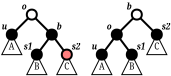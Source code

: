 <?xml version="1.0"?>
<diagram xmlns:dia="http://www.lysator.liu.se/~alla/dia/">
  <diagramdata>
    <attribute name="background">
      <color val="#ffffff"/>
    </attribute>
    <attribute name="paper">
      <composite type="paper">
        <attribute name="name">
          <string>#A4#</string>
        </attribute>
        <attribute name="tmargin">
          <real val="2.82"/>
        </attribute>
        <attribute name="bmargin">
          <real val="2.82"/>
        </attribute>
        <attribute name="lmargin">
          <real val="2.82"/>
        </attribute>
        <attribute name="rmargin">
          <real val="2.82"/>
        </attribute>
        <attribute name="is_portrait">
          <boolean val="true"/>
        </attribute>
        <attribute name="scaling">
          <real val="1"/>
        </attribute>
        <attribute name="fitto">
          <boolean val="false"/>
        </attribute>
      </composite>
    </attribute>
    <attribute name="grid">
      <composite type="grid">
        <attribute name="width_x">
          <real val="0.25"/>
        </attribute>
        <attribute name="width_y">
          <real val="0.25"/>
        </attribute>
        <attribute name="visible_x">
          <int val="2"/>
        </attribute>
        <attribute name="visible_y">
          <int val="2"/>
        </attribute>
      </composite>
    </attribute>
    <attribute name="guides">
      <composite type="guides">
        <attribute name="hguides"/>
        <attribute name="vguides"/>
      </composite>
    </attribute>
  </diagramdata>
  <layer name="Background" visible="true">
    <object type="Standard - Line" version="0" id="O0">
      <attribute name="obj_pos">
        <point val="6.5,2.75"/>
      </attribute>
      <attribute name="obj_bb">
        <rectangle val="5.7,2.7;6.55,3.8"/>
      </attribute>
      <attribute name="conn_endpoints">
        <point val="6.5,2.75"/>
        <point val="5.75,3.75"/>
      </attribute>
      <attribute name="numcp">
        <int val="1"/>
      </attribute>
      <connections>
        <connection handle="1" to="O1" connection="0"/>
      </connections>
    </object>
    <object type="Standard - Polygon" version="0" id="O1">
      <attribute name="obj_pos">
        <point val="5.75,3.75"/>
      </attribute>
      <attribute name="obj_bb">
        <rectangle val="5.225,3.725;6.275,4.775"/>
      </attribute>
      <attribute name="poly_points">
        <point val="5.75,3.75"/>
        <point val="6.25,4.75"/>
        <point val="5.25,4.75"/>
      </attribute>
      <attribute name="line_width">
        <real val="0.05"/>
      </attribute>
      <attribute name="show_background">
        <boolean val="true"/>
      </attribute>
    </object>
    <object type="Standard - Text" version="0" id="O2">
      <attribute name="obj_pos">
        <point val="5.75,4.5"/>
      </attribute>
      <attribute name="obj_bb">
        <rectangle val="5.468,4.103;6.032,4.603"/>
      </attribute>
      <attribute name="text">
        <composite type="text">
          <attribute name="string">
            <string>#A#</string>
          </attribute>
          <attribute name="font">
            <font name="Times-Roman"/>
          </attribute>
          <attribute name="height">
            <real val="0.5"/>
          </attribute>
          <attribute name="pos">
            <point val="5.75,4.5"/>
          </attribute>
          <attribute name="color">
            <color val="#000000"/>
          </attribute>
          <attribute name="alignment">
            <enum val="1"/>
          </attribute>
        </composite>
      </attribute>
    </object>
    <object type="Standard - Polygon" version="0" id="O3">
      <attribute name="obj_pos">
        <point val="8.5,2.75"/>
      </attribute>
      <attribute name="obj_bb">
        <rectangle val="7.975,2.725;9.025,3.775"/>
      </attribute>
      <attribute name="poly_points">
        <point val="8.5,2.75"/>
        <point val="9,3.75"/>
        <point val="8,3.75"/>
      </attribute>
      <attribute name="line_width">
        <real val="0.05"/>
      </attribute>
      <attribute name="show_background">
        <boolean val="true"/>
      </attribute>
    </object>
    <object type="Standard - Text" version="0" id="O4">
      <attribute name="obj_pos">
        <point val="8.5,3.5"/>
      </attribute>
      <attribute name="obj_bb">
        <rectangle val="8.233,3.103;8.767,3.603"/>
      </attribute>
      <attribute name="text">
        <composite type="text">
          <attribute name="string">
            <string>#C#</string>
          </attribute>
          <attribute name="font">
            <font name="Times-Roman"/>
          </attribute>
          <attribute name="height">
            <real val="0.5"/>
          </attribute>
          <attribute name="pos">
            <point val="8.5,3.5"/>
          </attribute>
          <attribute name="color">
            <color val="#000000"/>
          </attribute>
          <attribute name="alignment">
            <enum val="1"/>
          </attribute>
        </composite>
      </attribute>
    </object>
    <object type="Standard - Polygon" version="0" id="O5">
      <attribute name="obj_pos">
        <point val="7.25,3.75"/>
      </attribute>
      <attribute name="obj_bb">
        <rectangle val="6.725,3.725;7.775,4.775"/>
      </attribute>
      <attribute name="poly_points">
        <point val="7.25,3.75"/>
        <point val="7.75,4.75"/>
        <point val="6.75,4.75"/>
      </attribute>
      <attribute name="line_width">
        <real val="0.05"/>
      </attribute>
      <attribute name="show_background">
        <boolean val="true"/>
      </attribute>
    </object>
    <object type="Standard - Text" version="0" id="O6">
      <attribute name="obj_pos">
        <point val="7.25,4.5"/>
      </attribute>
      <attribute name="obj_bb">
        <rectangle val="6.983,4.103;7.517,4.603"/>
      </attribute>
      <attribute name="text">
        <composite type="text">
          <attribute name="string">
            <string>#B#</string>
          </attribute>
          <attribute name="font">
            <font name="Times-Roman"/>
          </attribute>
          <attribute name="height">
            <real val="0.5"/>
          </attribute>
          <attribute name="pos">
            <point val="7.25,4.5"/>
          </attribute>
          <attribute name="color">
            <color val="#000000"/>
          </attribute>
          <attribute name="alignment">
            <enum val="1"/>
          </attribute>
        </composite>
      </attribute>
    </object>
    <object type="Standard - Line" version="0" id="O7">
      <attribute name="obj_pos">
        <point val="7.5,1.75"/>
      </attribute>
      <attribute name="obj_bb">
        <rectangle val="6.45,1.7;7.55,2.8"/>
      </attribute>
      <attribute name="conn_endpoints">
        <point val="7.5,1.75"/>
        <point val="6.5,2.75"/>
      </attribute>
      <attribute name="numcp">
        <int val="1"/>
      </attribute>
    </object>
    <object type="Standard - Line" version="0" id="O8">
      <attribute name="obj_pos">
        <point val="8.5,2.75"/>
      </attribute>
      <attribute name="obj_bb">
        <rectangle val="7.45,1.7;8.55,2.8"/>
      </attribute>
      <attribute name="conn_endpoints">
        <point val="8.5,2.75"/>
        <point val="7.5,1.75"/>
      </attribute>
      <attribute name="numcp">
        <int val="1"/>
      </attribute>
      <connections>
        <connection handle="0" to="O3" connection="0"/>
      </connections>
    </object>
    <object type="Standard - Ellipse" version="0" id="O9">
      <attribute name="obj_pos">
        <point val="5.5,3.5"/>
      </attribute>
      <attribute name="obj_bb">
        <rectangle val="5.45,3.45;6.05,4.05"/>
      </attribute>
      <attribute name="elem_corner">
        <point val="5.5,3.5"/>
      </attribute>
      <attribute name="elem_width">
        <real val="0.5"/>
      </attribute>
      <attribute name="elem_height">
        <real val="0.5"/>
      </attribute>
      <attribute name="inner_color">
        <color val="#000000"/>
      </attribute>
    </object>
    <object type="Standard - Text" version="0" id="O10">
      <attribute name="obj_pos">
        <point val="7.25,1.5"/>
      </attribute>
      <attribute name="obj_bb">
        <rectangle val="6.808,1.103;7.25,1.603"/>
      </attribute>
      <attribute name="text">
        <composite type="text">
          <attribute name="string">
            <string>#b#</string>
          </attribute>
          <attribute name="font">
            <font name="Times-BoldItalic"/>
          </attribute>
          <attribute name="height">
            <real val="0.5"/>
          </attribute>
          <attribute name="pos">
            <point val="7.25,1.5"/>
          </attribute>
          <attribute name="color">
            <color val="#000000"/>
          </attribute>
          <attribute name="alignment">
            <enum val="2"/>
          </attribute>
        </composite>
      </attribute>
    </object>
    <object type="Standard - Line" version="0" id="O11">
      <attribute name="obj_pos">
        <point val="6.5,2.75"/>
      </attribute>
      <attribute name="obj_bb">
        <rectangle val="6.45,2.7;7.3,3.8"/>
      </attribute>
      <attribute name="conn_endpoints">
        <point val="6.5,2.75"/>
        <point val="7.25,3.75"/>
      </attribute>
      <attribute name="numcp">
        <int val="1"/>
      </attribute>
      <connections>
        <connection handle="1" to="O5" connection="0"/>
      </connections>
    </object>
    <object type="Standard - Ellipse" version="0" id="O12">
      <attribute name="obj_pos">
        <point val="7,3.5"/>
      </attribute>
      <attribute name="obj_bb">
        <rectangle val="6.95,3.45;7.55,4.05"/>
      </attribute>
      <attribute name="elem_corner">
        <point val="7,3.5"/>
      </attribute>
      <attribute name="elem_width">
        <real val="0.5"/>
      </attribute>
      <attribute name="elem_height">
        <real val="0.5"/>
      </attribute>
      <attribute name="inner_color">
        <color val="#000000"/>
      </attribute>
    </object>
    <object type="Standard - Text" version="0" id="O13">
      <attribute name="obj_pos">
        <point val="5.5,3.5"/>
      </attribute>
      <attribute name="obj_bb">
        <rectangle val="5.027,3.103;5.5,3.603"/>
      </attribute>
      <attribute name="text">
        <composite type="text">
          <attribute name="string">
            <string>#u#</string>
          </attribute>
          <attribute name="font">
            <font name="Times-BoldItalic"/>
          </attribute>
          <attribute name="height">
            <real val="0.5"/>
          </attribute>
          <attribute name="pos">
            <point val="5.5,3.5"/>
          </attribute>
          <attribute name="color">
            <color val="#000000"/>
          </attribute>
          <attribute name="alignment">
            <enum val="2"/>
          </attribute>
        </composite>
      </attribute>
    </object>
    <object type="Standard - Text" version="0" id="O14">
      <attribute name="obj_pos">
        <point val="6.25,2.5"/>
      </attribute>
      <attribute name="obj_bb">
        <rectangle val="5.808,2.103;6.25,2.603"/>
      </attribute>
      <attribute name="text">
        <composite type="text">
          <attribute name="string">
            <string>#o#</string>
          </attribute>
          <attribute name="font">
            <font name="Times-BoldItalic"/>
          </attribute>
          <attribute name="height">
            <real val="0.5"/>
          </attribute>
          <attribute name="pos">
            <point val="6.25,2.5"/>
          </attribute>
          <attribute name="color">
            <color val="#000000"/>
          </attribute>
          <attribute name="alignment">
            <enum val="2"/>
          </attribute>
        </composite>
      </attribute>
    </object>
    <object type="Standard - Text" version="0" id="O15">
      <attribute name="obj_pos">
        <point val="8.75,2.5"/>
      </attribute>
      <attribute name="obj_bb">
        <rectangle val="8.75,2.103;9.389,2.603"/>
      </attribute>
      <attribute name="text">
        <composite type="text">
          <attribute name="string">
            <string>#s2#</string>
          </attribute>
          <attribute name="font">
            <font name="Times-BoldItalic"/>
          </attribute>
          <attribute name="height">
            <real val="0.5"/>
          </attribute>
          <attribute name="pos">
            <point val="8.75,2.5"/>
          </attribute>
          <attribute name="color">
            <color val="#000000"/>
          </attribute>
          <attribute name="alignment">
            <enum val="0"/>
          </attribute>
        </composite>
      </attribute>
    </object>
    <object type="Standard - Ellipse" version="0" id="O16">
      <attribute name="obj_pos">
        <point val="8.25,2.5"/>
      </attribute>
      <attribute name="obj_bb">
        <rectangle val="8.2,2.45;8.8,3.05"/>
      </attribute>
      <attribute name="elem_corner">
        <point val="8.25,2.5"/>
      </attribute>
      <attribute name="elem_width">
        <real val="0.5"/>
      </attribute>
      <attribute name="elem_height">
        <real val="0.5"/>
      </attribute>
      <attribute name="inner_color">
        <color val="#000000"/>
      </attribute>
    </object>
    <object type="Standard - Line" version="0" id="O17">
      <attribute name="obj_pos">
        <point val="2.25,1.75"/>
      </attribute>
      <attribute name="obj_bb">
        <rectangle val="1.2,1.7;2.3,2.8"/>
      </attribute>
      <attribute name="conn_endpoints">
        <point val="2.25,1.75"/>
        <point val="1.25,2.75"/>
      </attribute>
      <attribute name="numcp">
        <int val="1"/>
      </attribute>
      <connections>
        <connection handle="1" to="O22" connection="0"/>
      </connections>
    </object>
    <object type="Standard - Polygon" version="0" id="O18">
      <attribute name="obj_pos">
        <point val="2.5,3.75"/>
      </attribute>
      <attribute name="obj_bb">
        <rectangle val="1.975,3.725;3.025,4.775"/>
      </attribute>
      <attribute name="poly_points">
        <point val="2.5,3.75"/>
        <point val="3,4.75"/>
        <point val="2,4.75"/>
      </attribute>
      <attribute name="line_width">
        <real val="0.05"/>
      </attribute>
      <attribute name="show_background">
        <boolean val="true"/>
      </attribute>
    </object>
    <object type="Standard - Text" version="0" id="O19">
      <attribute name="obj_pos">
        <point val="2.5,4.5"/>
      </attribute>
      <attribute name="obj_bb">
        <rectangle val="2.233,4.103;2.767,4.603"/>
      </attribute>
      <attribute name="text">
        <composite type="text">
          <attribute name="string">
            <string>#B#</string>
          </attribute>
          <attribute name="font">
            <font name="Times-Roman"/>
          </attribute>
          <attribute name="height">
            <real val="0.5"/>
          </attribute>
          <attribute name="pos">
            <point val="2.5,4.5"/>
          </attribute>
          <attribute name="color">
            <color val="#000000"/>
          </attribute>
          <attribute name="alignment">
            <enum val="1"/>
          </attribute>
        </composite>
      </attribute>
    </object>
    <object type="Standard - Polygon" version="0" id="O20">
      <attribute name="obj_pos">
        <point val="4,3.75"/>
      </attribute>
      <attribute name="obj_bb">
        <rectangle val="3.475,3.725;4.525,4.775"/>
      </attribute>
      <attribute name="poly_points">
        <point val="4,3.75"/>
        <point val="4.5,4.75"/>
        <point val="3.5,4.75"/>
      </attribute>
      <attribute name="line_width">
        <real val="0.05"/>
      </attribute>
      <attribute name="show_background">
        <boolean val="true"/>
      </attribute>
    </object>
    <object type="Standard - Text" version="0" id="O21">
      <attribute name="obj_pos">
        <point val="4,4.5"/>
      </attribute>
      <attribute name="obj_bb">
        <rectangle val="3.733,4.103;4.267,4.603"/>
      </attribute>
      <attribute name="text">
        <composite type="text">
          <attribute name="string">
            <string>#C#</string>
          </attribute>
          <attribute name="font">
            <font name="Times-Roman"/>
          </attribute>
          <attribute name="height">
            <real val="0.5"/>
          </attribute>
          <attribute name="pos">
            <point val="4,4.5"/>
          </attribute>
          <attribute name="color">
            <color val="#000000"/>
          </attribute>
          <attribute name="alignment">
            <enum val="1"/>
          </attribute>
        </composite>
      </attribute>
    </object>
    <object type="Standard - Polygon" version="0" id="O22">
      <attribute name="obj_pos">
        <point val="1.25,2.75"/>
      </attribute>
      <attribute name="obj_bb">
        <rectangle val="0.725,2.725;1.775,3.775"/>
      </attribute>
      <attribute name="poly_points">
        <point val="1.25,2.75"/>
        <point val="1.75,3.75"/>
        <point val="0.75,3.75"/>
      </attribute>
      <attribute name="line_width">
        <real val="0.05"/>
      </attribute>
      <attribute name="show_background">
        <boolean val="true"/>
      </attribute>
    </object>
    <object type="Standard - Text" version="0" id="O23">
      <attribute name="obj_pos">
        <point val="1.25,3.5"/>
      </attribute>
      <attribute name="obj_bb">
        <rectangle val="0.968,3.103;1.532,3.603"/>
      </attribute>
      <attribute name="text">
        <composite type="text">
          <attribute name="string">
            <string>#A#</string>
          </attribute>
          <attribute name="font">
            <font name="Times-Roman"/>
          </attribute>
          <attribute name="height">
            <real val="0.5"/>
          </attribute>
          <attribute name="pos">
            <point val="1.25,3.5"/>
          </attribute>
          <attribute name="color">
            <color val="#000000"/>
          </attribute>
          <attribute name="alignment">
            <enum val="1"/>
          </attribute>
        </composite>
      </attribute>
    </object>
    <object type="Standard - Line" version="0" id="O24">
      <attribute name="obj_pos">
        <point val="2.25,1.75"/>
      </attribute>
      <attribute name="obj_bb">
        <rectangle val="2.2,1.7;3.3,2.8"/>
      </attribute>
      <attribute name="conn_endpoints">
        <point val="2.25,1.75"/>
        <point val="3.25,2.75"/>
      </attribute>
      <attribute name="numcp">
        <int val="1"/>
      </attribute>
    </object>
    <object type="Standard - Line" version="0" id="O25">
      <attribute name="obj_pos">
        <point val="4,3.75"/>
      </attribute>
      <attribute name="obj_bb">
        <rectangle val="3.2,2.7;4.05,3.8"/>
      </attribute>
      <attribute name="conn_endpoints">
        <point val="4,3.75"/>
        <point val="3.25,2.75"/>
      </attribute>
      <attribute name="numcp">
        <int val="1"/>
      </attribute>
      <connections>
        <connection handle="0" to="O20" connection="0"/>
      </connections>
    </object>
    <object type="Standard - Ellipse" version="0" id="O26">
      <attribute name="obj_pos">
        <point val="1,2.5"/>
      </attribute>
      <attribute name="obj_bb">
        <rectangle val="0.95,2.45;1.55,3.05"/>
      </attribute>
      <attribute name="elem_corner">
        <point val="1,2.5"/>
      </attribute>
      <attribute name="elem_width">
        <real val="0.5"/>
      </attribute>
      <attribute name="elem_height">
        <real val="0.5"/>
      </attribute>
      <attribute name="inner_color">
        <color val="#000000"/>
      </attribute>
    </object>
    <object type="Standard - Text" version="0" id="O27">
      <attribute name="obj_pos">
        <point val="3.5,2.5"/>
      </attribute>
      <attribute name="obj_bb">
        <rectangle val="3.5,2.103;3.942,2.603"/>
      </attribute>
      <attribute name="text">
        <composite type="text">
          <attribute name="string">
            <string>#b#</string>
          </attribute>
          <attribute name="font">
            <font name="Times-BoldItalic"/>
          </attribute>
          <attribute name="height">
            <real val="0.5"/>
          </attribute>
          <attribute name="pos">
            <point val="3.5,2.5"/>
          </attribute>
          <attribute name="color">
            <color val="#000000"/>
          </attribute>
          <attribute name="alignment">
            <enum val="0"/>
          </attribute>
        </composite>
      </attribute>
    </object>
    <object type="Standard - Line" version="0" id="O28">
      <attribute name="obj_pos">
        <point val="3.25,2.75"/>
      </attribute>
      <attribute name="obj_bb">
        <rectangle val="2.45,2.7;3.3,3.8"/>
      </attribute>
      <attribute name="conn_endpoints">
        <point val="3.25,2.75"/>
        <point val="2.5,3.75"/>
      </attribute>
      <attribute name="numcp">
        <int val="1"/>
      </attribute>
      <connections>
        <connection handle="1" to="O18" connection="0"/>
      </connections>
    </object>
    <object type="Standard - Ellipse" version="0" id="O29">
      <attribute name="obj_pos">
        <point val="2.25,3.5"/>
      </attribute>
      <attribute name="obj_bb">
        <rectangle val="2.2,3.45;2.8,4.05"/>
      </attribute>
      <attribute name="elem_corner">
        <point val="2.25,3.5"/>
      </attribute>
      <attribute name="elem_width">
        <real val="0.5"/>
      </attribute>
      <attribute name="elem_height">
        <real val="0.5"/>
      </attribute>
      <attribute name="inner_color">
        <color val="#000000"/>
      </attribute>
    </object>
    <object type="Standard - Text" version="0" id="O30">
      <attribute name="obj_pos">
        <point val="1,2.5"/>
      </attribute>
      <attribute name="obj_bb">
        <rectangle val="0.527,2.103;1,2.603"/>
      </attribute>
      <attribute name="text">
        <composite type="text">
          <attribute name="string">
            <string>#u#</string>
          </attribute>
          <attribute name="font">
            <font name="Times-BoldItalic"/>
          </attribute>
          <attribute name="height">
            <real val="0.5"/>
          </attribute>
          <attribute name="pos">
            <point val="1,2.5"/>
          </attribute>
          <attribute name="color">
            <color val="#000000"/>
          </attribute>
          <attribute name="alignment">
            <enum val="2"/>
          </attribute>
        </composite>
      </attribute>
    </object>
    <object type="Standard - Text" version="0" id="O31">
      <attribute name="obj_pos">
        <point val="2,1.5"/>
      </attribute>
      <attribute name="obj_bb">
        <rectangle val="1.558,1.103;2,1.603"/>
      </attribute>
      <attribute name="text">
        <composite type="text">
          <attribute name="string">
            <string>#o#</string>
          </attribute>
          <attribute name="font">
            <font name="Times-BoldItalic"/>
          </attribute>
          <attribute name="height">
            <real val="0.5"/>
          </attribute>
          <attribute name="pos">
            <point val="2,1.5"/>
          </attribute>
          <attribute name="color">
            <color val="#000000"/>
          </attribute>
          <attribute name="alignment">
            <enum val="2"/>
          </attribute>
        </composite>
      </attribute>
    </object>
    <object type="Standard - Text" version="0" id="O32">
      <attribute name="obj_pos">
        <point val="4.25,3.5"/>
      </attribute>
      <attribute name="obj_bb">
        <rectangle val="4.25,3.103;4.889,3.603"/>
      </attribute>
      <attribute name="text">
        <composite type="text">
          <attribute name="string">
            <string>#s2#</string>
          </attribute>
          <attribute name="font">
            <font name="Times-BoldItalic"/>
          </attribute>
          <attribute name="height">
            <real val="0.5"/>
          </attribute>
          <attribute name="pos">
            <point val="4.25,3.5"/>
          </attribute>
          <attribute name="color">
            <color val="#000000"/>
          </attribute>
          <attribute name="alignment">
            <enum val="0"/>
          </attribute>
        </composite>
      </attribute>
    </object>
    <object type="Standard - Ellipse" version="0" id="O33">
      <attribute name="obj_pos">
        <point val="3,2.5"/>
      </attribute>
      <attribute name="obj_bb">
        <rectangle val="2.95,2.45;3.55,3.05"/>
      </attribute>
      <attribute name="elem_corner">
        <point val="3,2.5"/>
      </attribute>
      <attribute name="elem_width">
        <real val="0.5"/>
      </attribute>
      <attribute name="elem_height">
        <real val="0.5"/>
      </attribute>
      <attribute name="inner_color">
        <color val="#000000"/>
      </attribute>
    </object>
    <object type="Standard - Ellipse" version="0" id="O34">
      <attribute name="obj_pos">
        <point val="3.75,3.5"/>
      </attribute>
      <attribute name="obj_bb">
        <rectangle val="3.7,3.45;4.3,4.05"/>
      </attribute>
      <attribute name="elem_corner">
        <point val="3.75,3.5"/>
      </attribute>
      <attribute name="elem_width">
        <real val="0.5"/>
      </attribute>
      <attribute name="elem_height">
        <real val="0.5"/>
      </attribute>
      <attribute name="inner_color">
        <color val="#ff7f7f"/>
      </attribute>
    </object>
    <object type="Standard - Ellipse" version="0" id="O35">
      <attribute name="obj_pos">
        <point val="2,1.5"/>
      </attribute>
      <attribute name="obj_bb">
        <rectangle val="1.95,1.45;2.55,2.05"/>
      </attribute>
      <attribute name="elem_corner">
        <point val="2,1.5"/>
      </attribute>
      <attribute name="elem_width">
        <real val="0.5"/>
      </attribute>
      <attribute name="elem_height">
        <real val="0.5"/>
      </attribute>
      <attribute name="inner_color">
        <color val="#fffefe"/>
      </attribute>
    </object>
    <object type="Standard - Text" version="0" id="O36">
      <attribute name="obj_pos">
        <point val="2.25,3.5"/>
      </attribute>
      <attribute name="obj_bb">
        <rectangle val="1.611,3.103;2.25,3.603"/>
      </attribute>
      <attribute name="text">
        <composite type="text">
          <attribute name="string">
            <string>#s1#</string>
          </attribute>
          <attribute name="font">
            <font name="Times-BoldItalic"/>
          </attribute>
          <attribute name="height">
            <real val="0.5"/>
          </attribute>
          <attribute name="pos">
            <point val="2.25,3.5"/>
          </attribute>
          <attribute name="color">
            <color val="#000000"/>
          </attribute>
          <attribute name="alignment">
            <enum val="2"/>
          </attribute>
        </composite>
      </attribute>
    </object>
    <object type="Standard - Ellipse" version="0" id="O37">
      <attribute name="obj_pos">
        <point val="6.25,2.5"/>
      </attribute>
      <attribute name="obj_bb">
        <rectangle val="6.2,2.45;6.8,3.05"/>
      </attribute>
      <attribute name="elem_corner">
        <point val="6.25,2.5"/>
      </attribute>
      <attribute name="elem_width">
        <real val="0.5"/>
      </attribute>
      <attribute name="elem_height">
        <real val="0.5"/>
      </attribute>
      <attribute name="inner_color">
        <color val="#000000"/>
      </attribute>
    </object>
    <object type="Standard - Ellipse" version="0" id="O38">
      <attribute name="obj_pos">
        <point val="7.25,1.5"/>
      </attribute>
      <attribute name="obj_bb">
        <rectangle val="7.2,1.45;7.8,2.05"/>
      </attribute>
      <attribute name="elem_corner">
        <point val="7.25,1.5"/>
      </attribute>
      <attribute name="elem_width">
        <real val="0.5"/>
      </attribute>
      <attribute name="elem_height">
        <real val="0.5"/>
      </attribute>
      <attribute name="inner_color">
        <color val="#fffefe"/>
      </attribute>
    </object>
    <object type="Standard - Text" version="0" id="O39">
      <attribute name="obj_pos">
        <point val="7.5,3.5"/>
      </attribute>
      <attribute name="obj_bb">
        <rectangle val="7.5,3.103;8.139,3.603"/>
      </attribute>
      <attribute name="text">
        <composite type="text">
          <attribute name="string">
            <string>#s1#</string>
          </attribute>
          <attribute name="font">
            <font name="Times-BoldItalic"/>
          </attribute>
          <attribute name="height">
            <real val="0.5"/>
          </attribute>
          <attribute name="pos">
            <point val="7.5,3.5"/>
          </attribute>
          <attribute name="color">
            <color val="#000000"/>
          </attribute>
          <attribute name="alignment">
            <enum val="0"/>
          </attribute>
        </composite>
      </attribute>
    </object>
  </layer>
</diagram>

